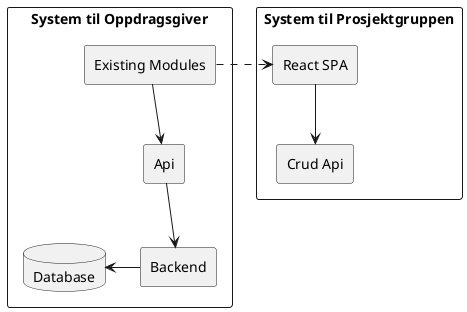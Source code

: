 @startuml
'https://plantuml.com/deployment-diagram

rectangle "System til Oppdragsgiver" {

    rectangle "Existing Modules" as 1
    rectangle Api
    rectangle Backend
    database "Database" as data
}



rectangle "System til Prosjektgruppen" {

    rectangle "React SPA" as 2
    rectangle "Crud Api" as 3
}


1 -down-> Api
Api -down-> Backend
Backend -left-> data

1 ..right..> 2

2 -down-> 3

@enduml